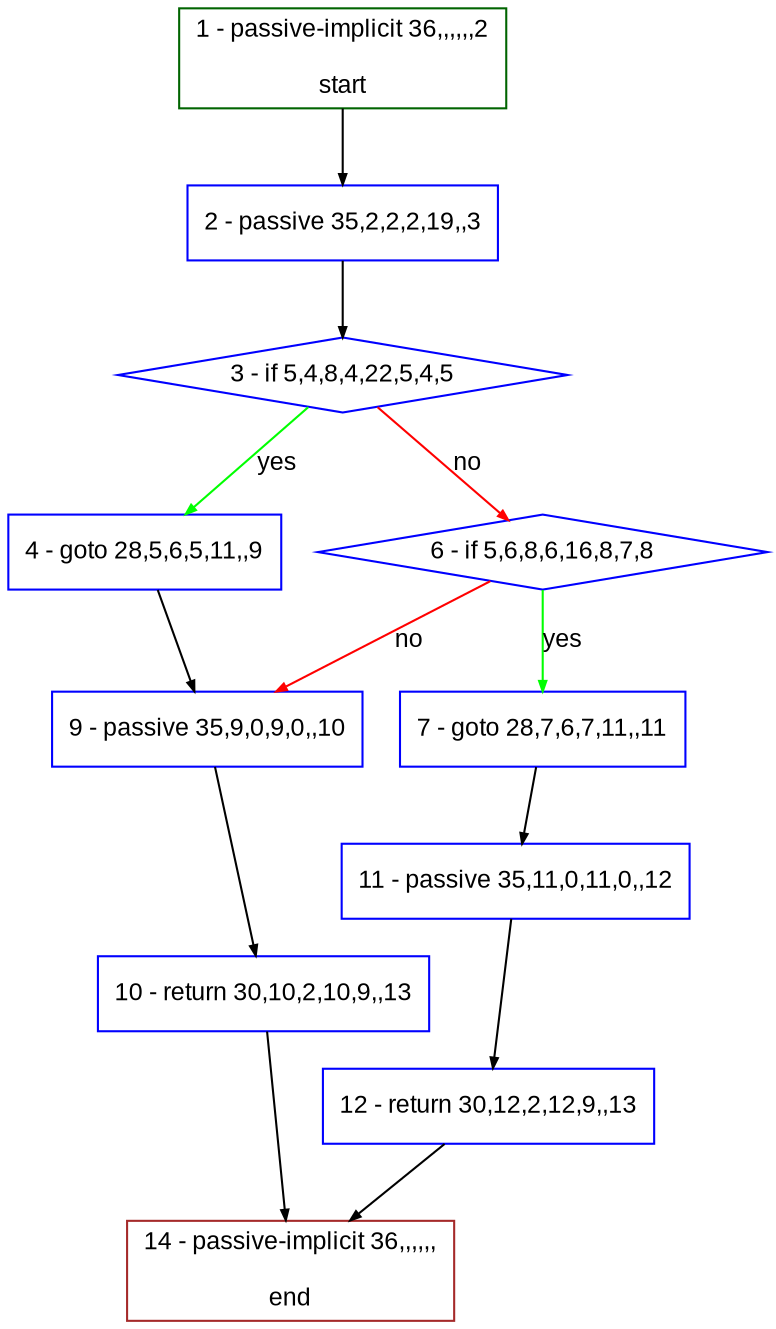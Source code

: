 digraph "" {
  graph [bgcolor="white", fillcolor="#FFFFCC", pack="true", packmode="clust", fontname="Arial", label="", fontsize="12", compound="true", style="rounded,filled"];
  node [node_initialized="no", fillcolor="white", fontname="Arial", label="", color="grey", fontsize="12", fixedsize="false", compound="true", shape="rectangle", style="filled"];
  edge [arrowtail="none", lhead="", fontcolor="black", fontname="Arial", label="", color="black", fontsize="12", arrowhead="normal", arrowsize="0.5", compound="true", ltail="", dir="forward"];
  __N1 [fillcolor="#ffffff", label="2 - passive 35,2,2,2,19,,3", color="#0000ff", shape="box", style="filled"];
  __N2 [fillcolor="#ffffff", label="1 - passive-implicit 36,,,,,,2\n\nstart", color="#006400", shape="box", style="filled"];
  __N3 [fillcolor="#ffffff", label="3 - if 5,4,8,4,22,5,4,5", color="#0000ff", shape="diamond", style="filled"];
  __N4 [fillcolor="#ffffff", label="4 - goto 28,5,6,5,11,,9", color="#0000ff", shape="box", style="filled"];
  __N5 [fillcolor="#ffffff", label="6 - if 5,6,8,6,16,8,7,8", color="#0000ff", shape="diamond", style="filled"];
  __N6 [fillcolor="#ffffff", label="9 - passive 35,9,0,9,0,,10", color="#0000ff", shape="box", style="filled"];
  __N7 [fillcolor="#ffffff", label="7 - goto 28,7,6,7,11,,11", color="#0000ff", shape="box", style="filled"];
  __N8 [fillcolor="#ffffff", label="11 - passive 35,11,0,11,0,,12", color="#0000ff", shape="box", style="filled"];
  __N9 [fillcolor="#ffffff", label="10 - return 30,10,2,10,9,,13", color="#0000ff", shape="box", style="filled"];
  __N10 [fillcolor="#ffffff", label="14 - passive-implicit 36,,,,,,\n\nend", color="#a52a2a", shape="box", style="filled"];
  __N11 [fillcolor="#ffffff", label="12 - return 30,12,2,12,9,,13", color="#0000ff", shape="box", style="filled"];
  __N2 -> __N1 [arrowtail="none", color="#000000", label="", arrowhead="normal", dir="forward"];
  __N1 -> __N3 [arrowtail="none", color="#000000", label="", arrowhead="normal", dir="forward"];
  __N3 -> __N4 [arrowtail="none", color="#00ff00", label="yes", arrowhead="normal", dir="forward"];
  __N3 -> __N5 [arrowtail="none", color="#ff0000", label="no", arrowhead="normal", dir="forward"];
  __N4 -> __N6 [arrowtail="none", color="#000000", label="", arrowhead="normal", dir="forward"];
  __N5 -> __N7 [arrowtail="none", color="#00ff00", label="yes", arrowhead="normal", dir="forward"];
  __N5 -> __N6 [arrowtail="none", color="#ff0000", label="no", arrowhead="normal", dir="forward"];
  __N7 -> __N8 [arrowtail="none", color="#000000", label="", arrowhead="normal", dir="forward"];
  __N6 -> __N9 [arrowtail="none", color="#000000", label="", arrowhead="normal", dir="forward"];
  __N9 -> __N10 [arrowtail="none", color="#000000", label="", arrowhead="normal", dir="forward"];
  __N8 -> __N11 [arrowtail="none", color="#000000", label="", arrowhead="normal", dir="forward"];
  __N11 -> __N10 [arrowtail="none", color="#000000", label="", arrowhead="normal", dir="forward"];
}
